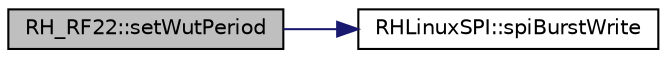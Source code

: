 digraph "RH_RF22::setWutPeriod"
{
 // LATEX_PDF_SIZE
  edge [fontname="Helvetica",fontsize="10",labelfontname="Helvetica",labelfontsize="10"];
  node [fontname="Helvetica",fontsize="10",shape=record];
  rankdir="LR";
  Node1 [label="RH_RF22::setWutPeriod",height=0.2,width=0.4,color="black", fillcolor="grey75", style="filled", fontcolor="black",tooltip=" "];
  Node1 -> Node2 [color="midnightblue",fontsize="10",style="solid",fontname="Helvetica"];
  Node2 [label="RHLinuxSPI::spiBurstWrite",height=0.2,width=0.4,color="black", fillcolor="white", style="filled",URL="$class_r_h_linux_s_p_i.html#a6cef2337979a6e446df051fc09d77d19",tooltip=" "];
}
